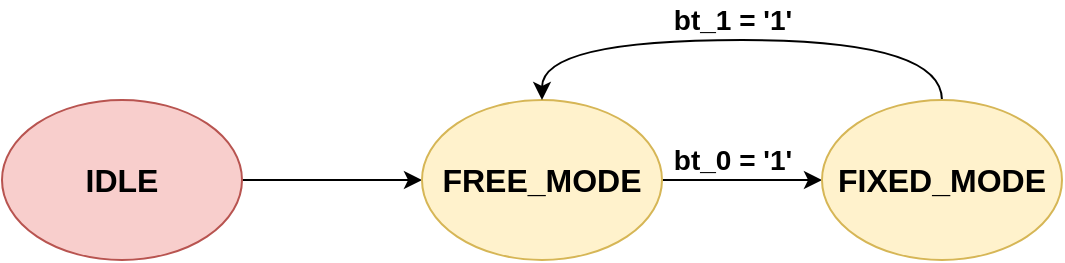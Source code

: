 <mxfile version="13.0.1" type="github">
  <diagram id="4TcxVArkRIETSUPfzttK" name="Page-1">
    <mxGraphModel dx="1422" dy="774" grid="1" gridSize="10" guides="1" tooltips="1" connect="1" arrows="1" fold="1" page="1" pageScale="1" pageWidth="827" pageHeight="1169" math="0" shadow="0">
      <root>
        <mxCell id="0" />
        <mxCell id="1" parent="0" />
        <mxCell id="e7zdQVzPoWm0Xn6h0XEB-3" style="edgeStyle=orthogonalEdgeStyle;curved=1;orthogonalLoop=1;jettySize=auto;html=1;exitX=1;exitY=0.5;exitDx=0;exitDy=0;" edge="1" parent="1" source="dxDKgwhhENgG4zNvhnqX-1" target="dxDKgwhhENgG4zNvhnqX-2">
          <mxGeometry relative="1" as="geometry" />
        </mxCell>
        <mxCell id="dxDKgwhhENgG4zNvhnqX-1" value="&lt;b style=&quot;font-size: 16px&quot;&gt;IDLE&lt;/b&gt;" style="ellipse;whiteSpace=wrap;html=1;fillColor=#f8cecc;strokeColor=#b85450;" parent="1" vertex="1">
          <mxGeometry x="120" y="240" width="120" height="80" as="geometry" />
        </mxCell>
        <mxCell id="e7zdQVzPoWm0Xn6h0XEB-4" style="edgeStyle=orthogonalEdgeStyle;curved=1;orthogonalLoop=1;jettySize=auto;html=1;exitX=1;exitY=0.5;exitDx=0;exitDy=0;entryX=0;entryY=0.5;entryDx=0;entryDy=0;" edge="1" parent="1" source="dxDKgwhhENgG4zNvhnqX-2" target="e7zdQVzPoWm0Xn6h0XEB-2">
          <mxGeometry relative="1" as="geometry" />
        </mxCell>
        <mxCell id="dxDKgwhhENgG4zNvhnqX-2" value="&lt;b style=&quot;font-size: 16px&quot;&gt;FREE_MODE&lt;/b&gt;" style="ellipse;whiteSpace=wrap;html=1;fillColor=#fff2cc;strokeColor=#d6b656;" parent="1" vertex="1">
          <mxGeometry x="330" y="240" width="120" height="80" as="geometry" />
        </mxCell>
        <mxCell id="dxDKgwhhENgG4zNvhnqX-13" value="&lt;font style=&quot;font-size: 14px&quot;&gt;&lt;b&gt;bt_0 = &#39;1&#39;&lt;/b&gt;&lt;/font&gt;" style="text;html=1;align=center;verticalAlign=middle;resizable=0;points=[];autosize=1;" parent="1" vertex="1">
          <mxGeometry x="450" y="260" width="70" height="20" as="geometry" />
        </mxCell>
        <mxCell id="w1gQWXtGbJ8RyiSDUNKG-12" value="&lt;font style=&quot;font-size: 14px&quot;&gt;&lt;b&gt;bt_1 = &#39;1&#39;&lt;/b&gt;&lt;/font&gt;" style="text;html=1;align=center;verticalAlign=middle;resizable=0;points=[];autosize=1;" parent="1" vertex="1">
          <mxGeometry x="450" y="190" width="70" height="20" as="geometry" />
        </mxCell>
        <mxCell id="e7zdQVzPoWm0Xn6h0XEB-5" style="edgeStyle=orthogonalEdgeStyle;curved=1;orthogonalLoop=1;jettySize=auto;html=1;exitX=0.5;exitY=0;exitDx=0;exitDy=0;entryX=0.5;entryY=0;entryDx=0;entryDy=0;" edge="1" parent="1" source="e7zdQVzPoWm0Xn6h0XEB-2" target="dxDKgwhhENgG4zNvhnqX-2">
          <mxGeometry relative="1" as="geometry">
            <Array as="points">
              <mxPoint x="590" y="210" />
              <mxPoint x="390" y="210" />
            </Array>
          </mxGeometry>
        </mxCell>
        <mxCell id="e7zdQVzPoWm0Xn6h0XEB-2" value="&lt;b style=&quot;font-size: 16px&quot;&gt;FIXED_MODE&lt;/b&gt;" style="ellipse;whiteSpace=wrap;html=1;fillColor=#fff2cc;strokeColor=#d6b656;" vertex="1" parent="1">
          <mxGeometry x="530" y="240" width="120" height="80" as="geometry" />
        </mxCell>
      </root>
    </mxGraphModel>
  </diagram>
</mxfile>
